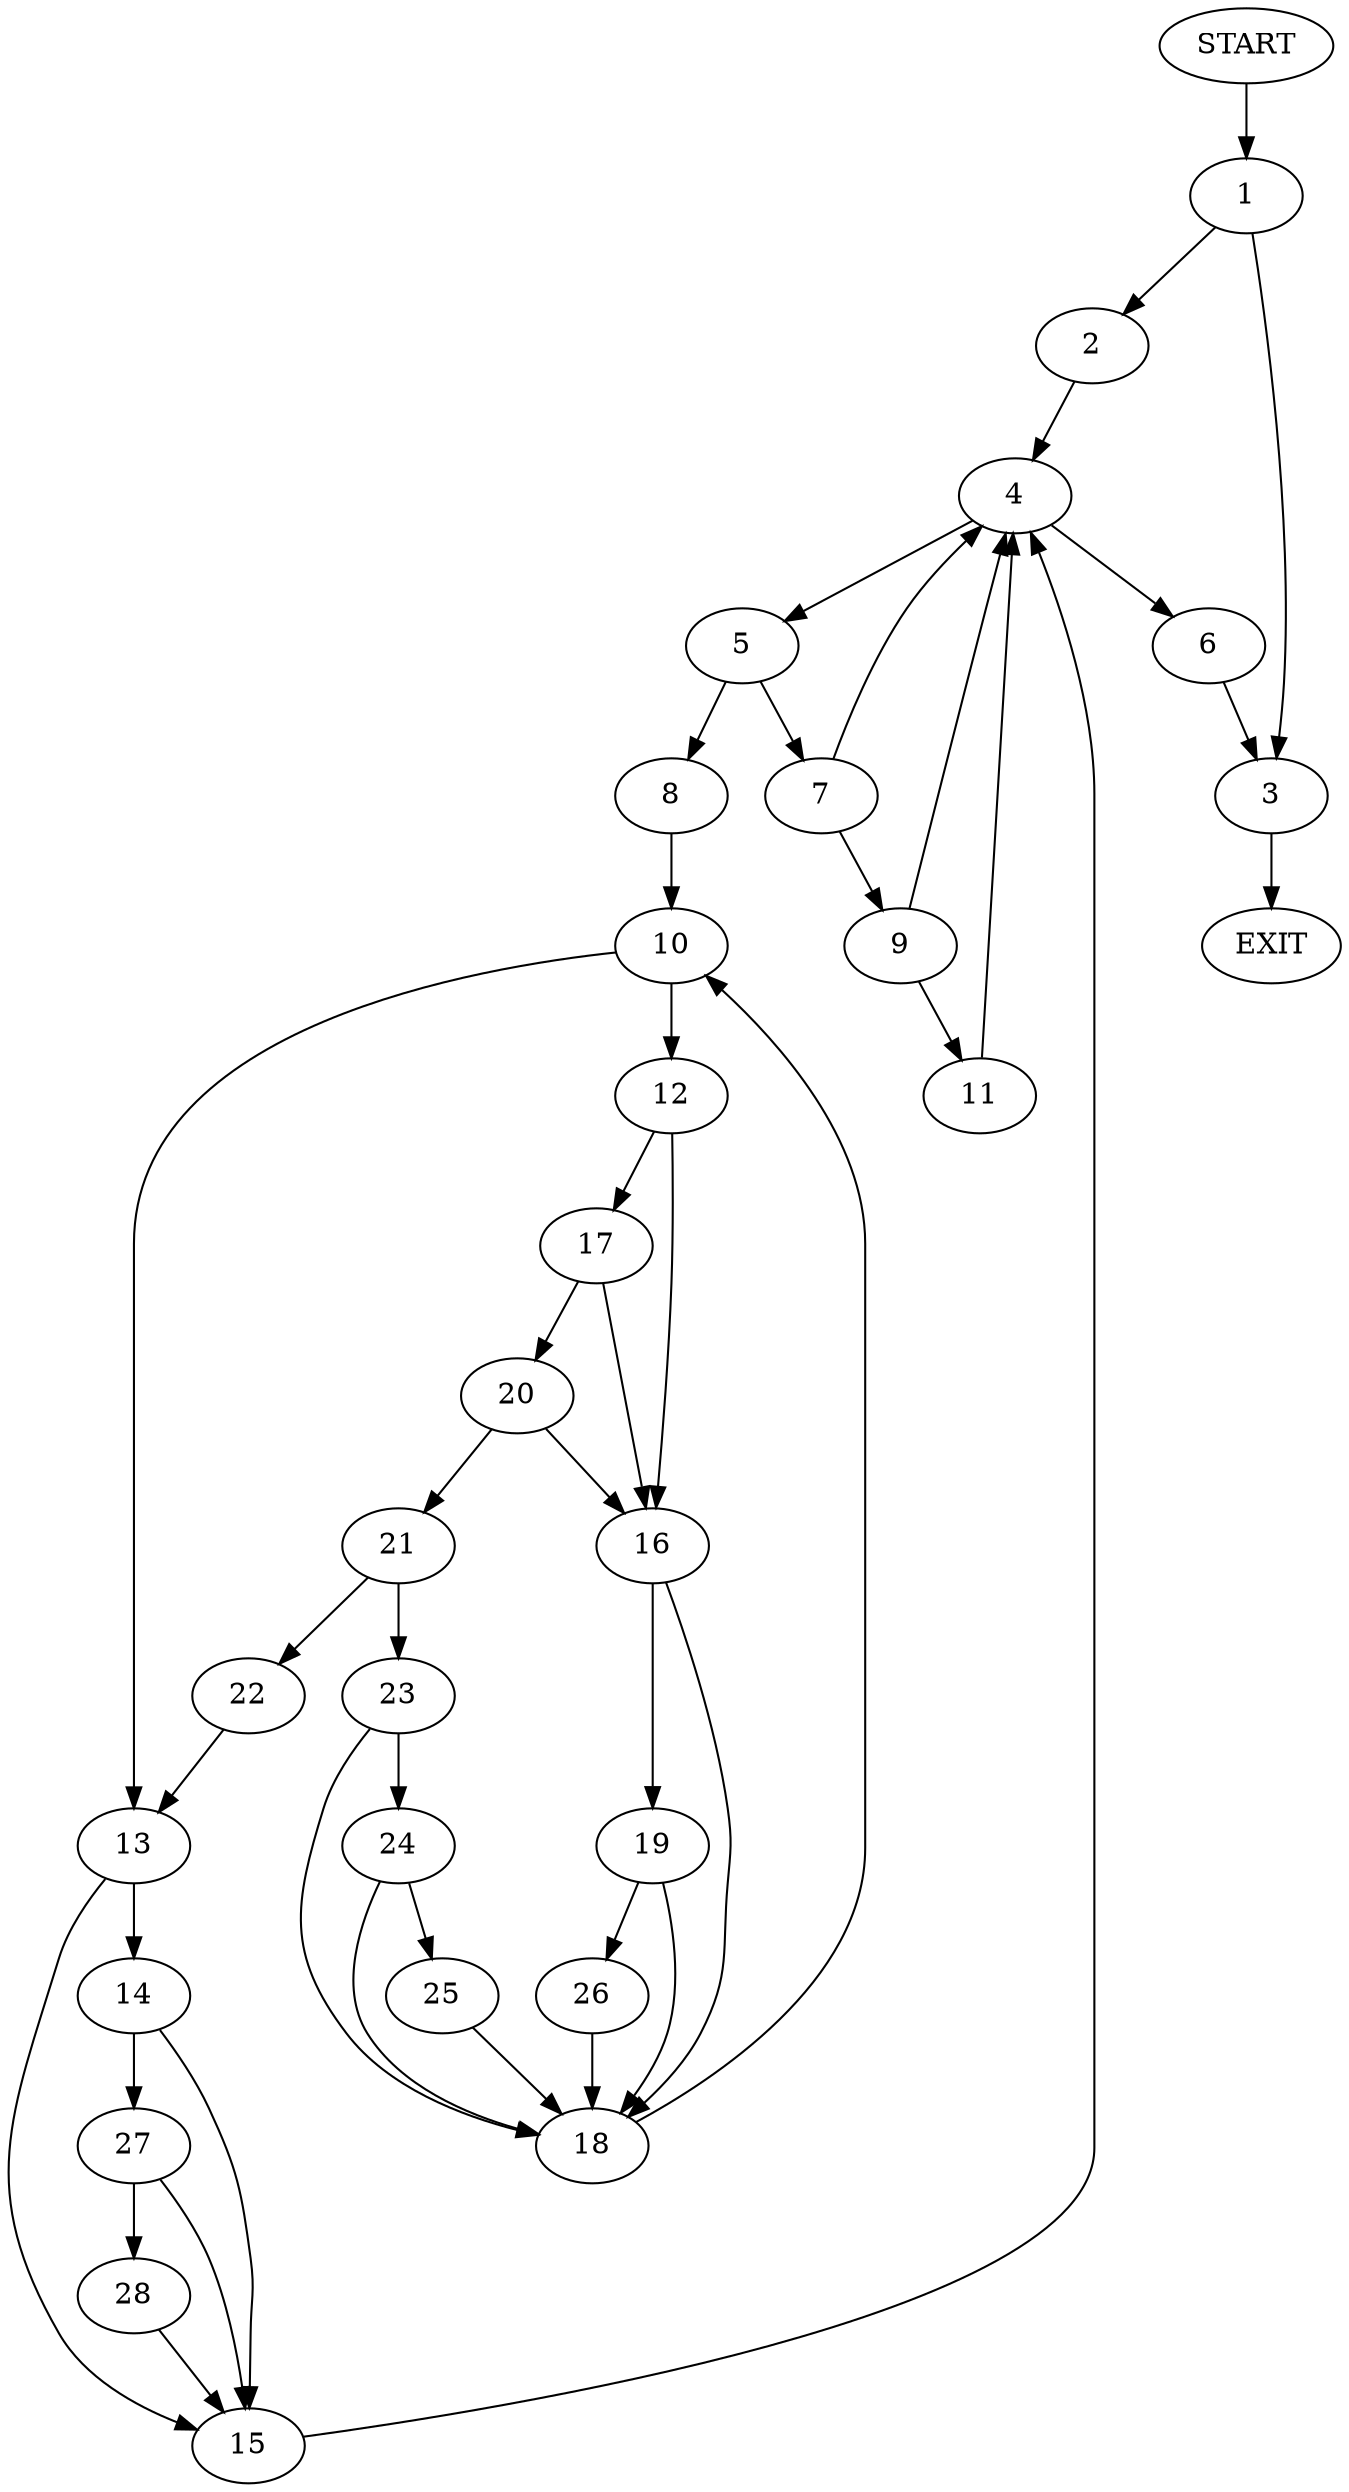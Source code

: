 digraph {
0 [label="START"]
29 [label="EXIT"]
0 -> 1
1 -> 2
1 -> 3
3 -> 29
2 -> 4
4 -> 5
4 -> 6
6 -> 3
5 -> 7
5 -> 8
7 -> 9
7 -> 4
8 -> 10
9 -> 4
9 -> 11
11 -> 4
10 -> 12
10 -> 13
13 -> 14
13 -> 15
12 -> 16
12 -> 17
16 -> 18
16 -> 19
17 -> 20
17 -> 16
20 -> 21
20 -> 16
21 -> 22
21 -> 23
22 -> 13
23 -> 18
23 -> 24
18 -> 10
24 -> 25
24 -> 18
25 -> 18
19 -> 18
19 -> 26
26 -> 18
14 -> 27
14 -> 15
15 -> 4
27 -> 15
27 -> 28
28 -> 15
}
